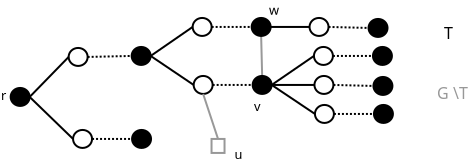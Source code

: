 <?xml version="1.0" encoding="UTF-8"?>
<dia:diagram xmlns:dia="http://www.lysator.liu.se/~alla/dia/">
  <dia:layer name="Hintergrund" visible="true">
    <dia:object type="Standard - Line" version="0" id="O0">
      <dia:attribute name="obj_pos">
        <dia:point val="16.525,9"/>
      </dia:attribute>
      <dia:attribute name="obj_bb">
        <dia:rectangle val="16.474,8.949;16.626,11.051"/>
      </dia:attribute>
      <dia:attribute name="conn_endpoints">
        <dia:point val="16.525,9"/>
        <dia:point val="16.575,11"/>
      </dia:attribute>
      <dia:attribute name="numcp">
        <dia:int val="1"/>
      </dia:attribute>
      <dia:attribute name="line_color">
        <dia:color val="#999999"/>
      </dia:attribute>
      <dia:attribute name="line_width">
        <dia:real val="0.1"/>
      </dia:attribute>
      <dia:connections>
        <dia:connection handle="0" to="O7" connection="6"/>
        <dia:connection handle="1" to="O12" connection="1"/>
      </dia:connections>
    </dia:object>
    <dia:object type="Standard - Ellipse" version="0" id="O1">
      <dia:attribute name="obj_pos">
        <dia:point val="4,11.6"/>
      </dia:attribute>
      <dia:attribute name="obj_bb">
        <dia:rectangle val="3.95,11.55;5,12.55"/>
      </dia:attribute>
      <dia:attribute name="elem_corner">
        <dia:point val="4,11.6"/>
      </dia:attribute>
      <dia:attribute name="elem_width">
        <dia:real val="0.95"/>
      </dia:attribute>
      <dia:attribute name="elem_height">
        <dia:real val="0.9"/>
      </dia:attribute>
      <dia:attribute name="inner_color">
        <dia:color val="#000000"/>
      </dia:attribute>
    </dia:object>
    <dia:object type="Standard - Ellipse" version="0" id="O2">
      <dia:attribute name="obj_pos">
        <dia:point val="6.9,9.6"/>
      </dia:attribute>
      <dia:attribute name="obj_bb">
        <dia:rectangle val="6.85,9.55;7.9,10.55"/>
      </dia:attribute>
      <dia:attribute name="elem_corner">
        <dia:point val="6.9,9.6"/>
      </dia:attribute>
      <dia:attribute name="elem_width">
        <dia:real val="0.95"/>
      </dia:attribute>
      <dia:attribute name="elem_height">
        <dia:real val="0.9"/>
      </dia:attribute>
    </dia:object>
    <dia:object type="Standard - Ellipse" version="0" id="O3">
      <dia:attribute name="obj_pos">
        <dia:point val="10.05,9.55"/>
      </dia:attribute>
      <dia:attribute name="obj_bb">
        <dia:rectangle val="10,9.5;11.05,10.5"/>
      </dia:attribute>
      <dia:attribute name="elem_corner">
        <dia:point val="10.05,9.55"/>
      </dia:attribute>
      <dia:attribute name="elem_width">
        <dia:real val="0.95"/>
      </dia:attribute>
      <dia:attribute name="elem_height">
        <dia:real val="0.9"/>
      </dia:attribute>
      <dia:attribute name="inner_color">
        <dia:color val="#000000"/>
      </dia:attribute>
    </dia:object>
    <dia:object type="Standard - Line" version="0" id="O4">
      <dia:attribute name="obj_pos">
        <dia:point val="4.95,12.05"/>
      </dia:attribute>
      <dia:attribute name="obj_bb">
        <dia:rectangle val="4.879,9.979;6.971,12.121"/>
      </dia:attribute>
      <dia:attribute name="conn_endpoints">
        <dia:point val="4.95,12.05"/>
        <dia:point val="6.9,10.05"/>
      </dia:attribute>
      <dia:attribute name="numcp">
        <dia:int val="1"/>
      </dia:attribute>
      <dia:connections>
        <dia:connection handle="0" to="O1" connection="4"/>
        <dia:connection handle="1" to="O2" connection="3"/>
      </dia:connections>
    </dia:object>
    <dia:object type="Standard - Line" version="0" id="O5">
      <dia:attribute name="obj_pos">
        <dia:point val="7.85,10.05"/>
      </dia:attribute>
      <dia:attribute name="obj_bb">
        <dia:rectangle val="7.799,9.949;10.101,10.101"/>
      </dia:attribute>
      <dia:attribute name="conn_endpoints">
        <dia:point val="7.85,10.05"/>
        <dia:point val="10.05,10"/>
      </dia:attribute>
      <dia:attribute name="numcp">
        <dia:int val="1"/>
      </dia:attribute>
      <dia:attribute name="line_style">
        <dia:enum val="4"/>
      </dia:attribute>
      <dia:connections>
        <dia:connection handle="0" to="O2" connection="4"/>
        <dia:connection handle="1" to="O3" connection="3"/>
      </dia:connections>
    </dia:object>
    <dia:object type="Standard - Ellipse" version="0" id="O6">
      <dia:attribute name="obj_pos">
        <dia:point val="13.1,8.1"/>
      </dia:attribute>
      <dia:attribute name="obj_bb">
        <dia:rectangle val="13.05,8.05;14.1,9.05"/>
      </dia:attribute>
      <dia:attribute name="elem_corner">
        <dia:point val="13.1,8.1"/>
      </dia:attribute>
      <dia:attribute name="elem_width">
        <dia:real val="0.95"/>
      </dia:attribute>
      <dia:attribute name="elem_height">
        <dia:real val="0.9"/>
      </dia:attribute>
    </dia:object>
    <dia:object type="Standard - Ellipse" version="0" id="O7">
      <dia:attribute name="obj_pos">
        <dia:point val="16.05,8.1"/>
      </dia:attribute>
      <dia:attribute name="obj_bb">
        <dia:rectangle val="16,8.05;17.05,9.05"/>
      </dia:attribute>
      <dia:attribute name="elem_corner">
        <dia:point val="16.05,8.1"/>
      </dia:attribute>
      <dia:attribute name="elem_width">
        <dia:real val="0.95"/>
      </dia:attribute>
      <dia:attribute name="elem_height">
        <dia:real val="0.9"/>
      </dia:attribute>
      <dia:attribute name="inner_color">
        <dia:color val="#000000"/>
      </dia:attribute>
    </dia:object>
    <dia:object type="Standard - Line" version="0" id="O8">
      <dia:attribute name="obj_pos">
        <dia:point val="11,10"/>
      </dia:attribute>
      <dia:attribute name="obj_bb">
        <dia:rectangle val="10.93,8.48;13.17,10.07"/>
      </dia:attribute>
      <dia:attribute name="conn_endpoints">
        <dia:point val="11,10"/>
        <dia:point val="13.1,8.55"/>
      </dia:attribute>
      <dia:attribute name="numcp">
        <dia:int val="1"/>
      </dia:attribute>
      <dia:connections>
        <dia:connection handle="0" to="O3" connection="4"/>
        <dia:connection handle="1" to="O6" connection="3"/>
      </dia:connections>
    </dia:object>
    <dia:object type="Standard - Line" version="0" id="O9">
      <dia:attribute name="obj_pos">
        <dia:point val="14.05,8.55"/>
      </dia:attribute>
      <dia:attribute name="obj_bb">
        <dia:rectangle val="14,8.5;16.1,8.6"/>
      </dia:attribute>
      <dia:attribute name="conn_endpoints">
        <dia:point val="14.05,8.55"/>
        <dia:point val="16.05,8.55"/>
      </dia:attribute>
      <dia:attribute name="numcp">
        <dia:int val="1"/>
      </dia:attribute>
      <dia:attribute name="line_style">
        <dia:enum val="4"/>
      </dia:attribute>
      <dia:connections>
        <dia:connection handle="0" to="O6" connection="4"/>
        <dia:connection handle="1" to="O7" connection="3"/>
      </dia:connections>
    </dia:object>
    <dia:object type="Standard - Ellipse" version="0" id="O10">
      <dia:attribute name="obj_pos">
        <dia:point val="13.15,11"/>
      </dia:attribute>
      <dia:attribute name="obj_bb">
        <dia:rectangle val="13.1,10.95;14.15,11.95"/>
      </dia:attribute>
      <dia:attribute name="elem_corner">
        <dia:point val="13.15,11"/>
      </dia:attribute>
      <dia:attribute name="elem_width">
        <dia:real val="0.95"/>
      </dia:attribute>
      <dia:attribute name="elem_height">
        <dia:real val="0.9"/>
      </dia:attribute>
    </dia:object>
    <dia:object type="Standard - Line" version="0" id="O11">
      <dia:attribute name="obj_pos">
        <dia:point val="11,10"/>
      </dia:attribute>
      <dia:attribute name="obj_bb">
        <dia:rectangle val="10.931,9.931;13.219,11.519"/>
      </dia:attribute>
      <dia:attribute name="conn_endpoints">
        <dia:point val="11,10"/>
        <dia:point val="13.15,11.45"/>
      </dia:attribute>
      <dia:attribute name="numcp">
        <dia:int val="1"/>
      </dia:attribute>
      <dia:connections>
        <dia:connection handle="0" to="O3" connection="4"/>
        <dia:connection handle="1" to="O10" connection="3"/>
      </dia:connections>
    </dia:object>
    <dia:object type="Standard - Ellipse" version="0" id="O12">
      <dia:attribute name="obj_pos">
        <dia:point val="16.1,11"/>
      </dia:attribute>
      <dia:attribute name="obj_bb">
        <dia:rectangle val="16.05,10.95;17.1,11.95"/>
      </dia:attribute>
      <dia:attribute name="elem_corner">
        <dia:point val="16.1,11"/>
      </dia:attribute>
      <dia:attribute name="elem_width">
        <dia:real val="0.95"/>
      </dia:attribute>
      <dia:attribute name="elem_height">
        <dia:real val="0.9"/>
      </dia:attribute>
      <dia:attribute name="inner_color">
        <dia:color val="#000000"/>
      </dia:attribute>
    </dia:object>
    <dia:object type="Standard - Line" version="0" id="O13">
      <dia:attribute name="obj_pos">
        <dia:point val="14.1,11.45"/>
      </dia:attribute>
      <dia:attribute name="obj_bb">
        <dia:rectangle val="14.05,11.4;16.15,11.5"/>
      </dia:attribute>
      <dia:attribute name="conn_endpoints">
        <dia:point val="14.1,11.45"/>
        <dia:point val="16.1,11.45"/>
      </dia:attribute>
      <dia:attribute name="numcp">
        <dia:int val="1"/>
      </dia:attribute>
      <dia:attribute name="line_style">
        <dia:enum val="4"/>
      </dia:attribute>
      <dia:connections>
        <dia:connection handle="0" to="O10" connection="4"/>
        <dia:connection handle="1" to="O12" connection="3"/>
      </dia:connections>
    </dia:object>
    <dia:object type="Standard - Ellipse" version="0" id="O14">
      <dia:attribute name="obj_pos">
        <dia:point val="7.12,13.7"/>
      </dia:attribute>
      <dia:attribute name="obj_bb">
        <dia:rectangle val="7.07,13.65;8.12,14.65"/>
      </dia:attribute>
      <dia:attribute name="elem_corner">
        <dia:point val="7.12,13.7"/>
      </dia:attribute>
      <dia:attribute name="elem_width">
        <dia:real val="0.95"/>
      </dia:attribute>
      <dia:attribute name="elem_height">
        <dia:real val="0.9"/>
      </dia:attribute>
    </dia:object>
    <dia:object type="Standard - Ellipse" version="0" id="O15">
      <dia:attribute name="obj_pos">
        <dia:point val="10.07,13.7"/>
      </dia:attribute>
      <dia:attribute name="obj_bb">
        <dia:rectangle val="10.02,13.65;11.07,14.65"/>
      </dia:attribute>
      <dia:attribute name="elem_corner">
        <dia:point val="10.07,13.7"/>
      </dia:attribute>
      <dia:attribute name="elem_width">
        <dia:real val="0.95"/>
      </dia:attribute>
      <dia:attribute name="elem_height">
        <dia:real val="0.9"/>
      </dia:attribute>
      <dia:attribute name="inner_color">
        <dia:color val="#000000"/>
      </dia:attribute>
    </dia:object>
    <dia:object type="Standard - Line" version="0" id="O16">
      <dia:attribute name="obj_pos">
        <dia:point val="4.95,12.05"/>
      </dia:attribute>
      <dia:attribute name="obj_bb">
        <dia:rectangle val="4.879,11.979;7.19,14.221"/>
      </dia:attribute>
      <dia:attribute name="conn_endpoints">
        <dia:point val="4.95,12.05"/>
        <dia:point val="7.12,14.15"/>
      </dia:attribute>
      <dia:attribute name="numcp">
        <dia:int val="1"/>
      </dia:attribute>
      <dia:connections>
        <dia:connection handle="0" to="O1" connection="4"/>
        <dia:connection handle="1" to="O14" connection="3"/>
      </dia:connections>
    </dia:object>
    <dia:object type="Standard - Line" version="0" id="O17">
      <dia:attribute name="obj_pos">
        <dia:point val="8.07,14.15"/>
      </dia:attribute>
      <dia:attribute name="obj_bb">
        <dia:rectangle val="8.02,14.1;10.12,14.2"/>
      </dia:attribute>
      <dia:attribute name="conn_endpoints">
        <dia:point val="8.07,14.15"/>
        <dia:point val="10.07,14.15"/>
      </dia:attribute>
      <dia:attribute name="numcp">
        <dia:int val="1"/>
      </dia:attribute>
      <dia:attribute name="line_style">
        <dia:enum val="4"/>
      </dia:attribute>
      <dia:connections>
        <dia:connection handle="0" to="O14" connection="4"/>
        <dia:connection handle="1" to="O15" connection="3"/>
      </dia:connections>
    </dia:object>
    <dia:object type="Standard - Text" version="0" id="O18">
      <dia:attribute name="obj_pos">
        <dia:point val="3.65,12.2"/>
      </dia:attribute>
      <dia:attribute name="obj_bb">
        <dia:rectangle val="3.544,11.587;3.756,12.387"/>
      </dia:attribute>
      <dia:attribute name="text">
        <dia:composite type="text">
          <dia:attribute name="string">
            <dia:string>#r#</dia:string>
          </dia:attribute>
          <dia:attribute name="font">
            <dia:font name="Helvetica"/>
          </dia:attribute>
          <dia:attribute name="height">
            <dia:real val="0.8"/>
          </dia:attribute>
          <dia:attribute name="pos">
            <dia:point val="3.65,12.2"/>
          </dia:attribute>
          <dia:attribute name="color">
            <dia:color val="#000000"/>
          </dia:attribute>
          <dia:attribute name="alignment">
            <dia:enum val="1"/>
          </dia:attribute>
        </dia:composite>
      </dia:attribute>
    </dia:object>
    <dia:object type="Standard - Text" version="0" id="O19">
      <dia:attribute name="obj_pos">
        <dia:point val="16.344,12.75"/>
      </dia:attribute>
      <dia:attribute name="obj_bb">
        <dia:rectangle val="16.101,12.087;16.538,13.037"/>
      </dia:attribute>
      <dia:attribute name="text">
        <dia:composite type="text">
          <dia:attribute name="string">
            <dia:string>#v#</dia:string>
          </dia:attribute>
          <dia:attribute name="font">
            <dia:font name="Helvetica"/>
          </dia:attribute>
          <dia:attribute name="height">
            <dia:real val="0.8"/>
          </dia:attribute>
          <dia:attribute name="pos">
            <dia:point val="16.344,12.75"/>
          </dia:attribute>
          <dia:attribute name="color">
            <dia:color val="#000000"/>
          </dia:attribute>
          <dia:attribute name="alignment">
            <dia:enum val="1"/>
          </dia:attribute>
        </dia:composite>
      </dia:attribute>
    </dia:object>
    <dia:object type="Standard - Text" version="0" id="O20">
      <dia:attribute name="obj_pos">
        <dia:point val="17.173,7.938"/>
      </dia:attribute>
      <dia:attribute name="obj_bb">
        <dia:rectangle val="16.806,7.275;17.49,8.225"/>
      </dia:attribute>
      <dia:attribute name="text">
        <dia:composite type="text">
          <dia:attribute name="string">
            <dia:string>#w#</dia:string>
          </dia:attribute>
          <dia:attribute name="font">
            <dia:font name="Helvetica"/>
          </dia:attribute>
          <dia:attribute name="height">
            <dia:real val="0.8"/>
          </dia:attribute>
          <dia:attribute name="pos">
            <dia:point val="17.173,7.938"/>
          </dia:attribute>
          <dia:attribute name="color">
            <dia:color val="#000000"/>
          </dia:attribute>
          <dia:attribute name="alignment">
            <dia:enum val="1"/>
          </dia:attribute>
        </dia:composite>
      </dia:attribute>
    </dia:object>
    <dia:object type="Standard - Line" version="0" id="O21">
      <dia:attribute name="obj_pos">
        <dia:point val="18.944,8.55"/>
      </dia:attribute>
      <dia:attribute name="obj_bb">
        <dia:rectangle val="16.95,8.5;18.994,8.6"/>
      </dia:attribute>
      <dia:attribute name="conn_endpoints">
        <dia:point val="18.944,8.55"/>
        <dia:point val="17,8.55"/>
      </dia:attribute>
      <dia:attribute name="numcp">
        <dia:int val="1"/>
      </dia:attribute>
      <dia:connections>
        <dia:connection handle="0" to="O22" connection="3"/>
        <dia:connection handle="1" to="O7" connection="4"/>
      </dia:connections>
    </dia:object>
    <dia:object type="Standard - Ellipse" version="0" id="O22">
      <dia:attribute name="obj_pos">
        <dia:point val="18.944,8.1"/>
      </dia:attribute>
      <dia:attribute name="obj_bb">
        <dia:rectangle val="18.894,8.05;19.944,9.05"/>
      </dia:attribute>
      <dia:attribute name="elem_corner">
        <dia:point val="18.944,8.1"/>
      </dia:attribute>
      <dia:attribute name="elem_width">
        <dia:real val="0.95"/>
      </dia:attribute>
      <dia:attribute name="elem_height">
        <dia:real val="0.9"/>
      </dia:attribute>
    </dia:object>
    <dia:object type="Standard - Ellipse" version="0" id="O23">
      <dia:attribute name="obj_pos">
        <dia:point val="21.894,8.15"/>
      </dia:attribute>
      <dia:attribute name="obj_bb">
        <dia:rectangle val="21.844,8.1;22.894,9.1"/>
      </dia:attribute>
      <dia:attribute name="elem_corner">
        <dia:point val="21.894,8.15"/>
      </dia:attribute>
      <dia:attribute name="elem_width">
        <dia:real val="0.95"/>
      </dia:attribute>
      <dia:attribute name="elem_height">
        <dia:real val="0.9"/>
      </dia:attribute>
      <dia:attribute name="inner_color">
        <dia:color val="#000000"/>
      </dia:attribute>
    </dia:object>
    <dia:object type="Standard - Line" version="0" id="O24">
      <dia:attribute name="obj_pos">
        <dia:point val="19.894,8.55"/>
      </dia:attribute>
      <dia:attribute name="obj_bb">
        <dia:rectangle val="19.843,8.499;21.946,8.651"/>
      </dia:attribute>
      <dia:attribute name="conn_endpoints">
        <dia:point val="19.894,8.55"/>
        <dia:point val="21.894,8.6"/>
      </dia:attribute>
      <dia:attribute name="numcp">
        <dia:int val="1"/>
      </dia:attribute>
      <dia:attribute name="line_style">
        <dia:enum val="4"/>
      </dia:attribute>
      <dia:connections>
        <dia:connection handle="0" to="O22" connection="4"/>
        <dia:connection handle="1" to="O23" connection="3"/>
      </dia:connections>
    </dia:object>
    <dia:object type="Standard - Ellipse" version="0" id="O25">
      <dia:attribute name="obj_pos">
        <dia:point val="19.164,9.55"/>
      </dia:attribute>
      <dia:attribute name="obj_bb">
        <dia:rectangle val="19.114,9.5;20.164,10.5"/>
      </dia:attribute>
      <dia:attribute name="elem_corner">
        <dia:point val="19.164,9.55"/>
      </dia:attribute>
      <dia:attribute name="elem_width">
        <dia:real val="0.95"/>
      </dia:attribute>
      <dia:attribute name="elem_height">
        <dia:real val="0.9"/>
      </dia:attribute>
    </dia:object>
    <dia:object type="Standard - Ellipse" version="0" id="O26">
      <dia:attribute name="obj_pos">
        <dia:point val="22.114,9.55"/>
      </dia:attribute>
      <dia:attribute name="obj_bb">
        <dia:rectangle val="22.064,9.5;23.114,10.5"/>
      </dia:attribute>
      <dia:attribute name="elem_corner">
        <dia:point val="22.114,9.55"/>
      </dia:attribute>
      <dia:attribute name="elem_width">
        <dia:real val="0.95"/>
      </dia:attribute>
      <dia:attribute name="elem_height">
        <dia:real val="0.9"/>
      </dia:attribute>
      <dia:attribute name="inner_color">
        <dia:color val="#000000"/>
      </dia:attribute>
    </dia:object>
    <dia:object type="Standard - Line" version="0" id="O27">
      <dia:attribute name="obj_pos">
        <dia:point val="17.05,11.45"/>
      </dia:attribute>
      <dia:attribute name="obj_bb">
        <dia:rectangle val="16.98,9.93;19.233,11.52"/>
      </dia:attribute>
      <dia:attribute name="conn_endpoints">
        <dia:point val="17.05,11.45"/>
        <dia:point val="19.164,10"/>
      </dia:attribute>
      <dia:attribute name="numcp">
        <dia:int val="1"/>
      </dia:attribute>
      <dia:connections>
        <dia:connection handle="0" to="O12" connection="4"/>
        <dia:connection handle="1" to="O25" connection="3"/>
      </dia:connections>
    </dia:object>
    <dia:object type="Standard - Line" version="0" id="O28">
      <dia:attribute name="obj_pos">
        <dia:point val="20.114,10"/>
      </dia:attribute>
      <dia:attribute name="obj_bb">
        <dia:rectangle val="20.064,9.95;22.164,10.05"/>
      </dia:attribute>
      <dia:attribute name="conn_endpoints">
        <dia:point val="20.114,10"/>
        <dia:point val="22.114,10"/>
      </dia:attribute>
      <dia:attribute name="numcp">
        <dia:int val="1"/>
      </dia:attribute>
      <dia:attribute name="line_style">
        <dia:enum val="4"/>
      </dia:attribute>
      <dia:connections>
        <dia:connection handle="0" to="O25" connection="4"/>
        <dia:connection handle="1" to="O26" connection="3"/>
      </dia:connections>
    </dia:object>
    <dia:object type="Standard - Ellipse" version="0" id="O29">
      <dia:attribute name="obj_pos">
        <dia:point val="19.214,12.45"/>
      </dia:attribute>
      <dia:attribute name="obj_bb">
        <dia:rectangle val="19.164,12.4;20.214,13.4"/>
      </dia:attribute>
      <dia:attribute name="elem_corner">
        <dia:point val="19.214,12.45"/>
      </dia:attribute>
      <dia:attribute name="elem_width">
        <dia:real val="0.95"/>
      </dia:attribute>
      <dia:attribute name="elem_height">
        <dia:real val="0.9"/>
      </dia:attribute>
    </dia:object>
    <dia:object type="Standard - Line" version="0" id="O30">
      <dia:attribute name="obj_pos">
        <dia:point val="17.05,11.45"/>
      </dia:attribute>
      <dia:attribute name="obj_bb">
        <dia:rectangle val="16.981,11.381;19.283,12.969"/>
      </dia:attribute>
      <dia:attribute name="conn_endpoints">
        <dia:point val="17.05,11.45"/>
        <dia:point val="19.214,12.9"/>
      </dia:attribute>
      <dia:attribute name="numcp">
        <dia:int val="1"/>
      </dia:attribute>
      <dia:connections>
        <dia:connection handle="0" to="O12" connection="4"/>
        <dia:connection handle="1" to="O29" connection="3"/>
      </dia:connections>
    </dia:object>
    <dia:object type="Standard - Ellipse" version="0" id="O31">
      <dia:attribute name="obj_pos">
        <dia:point val="22.164,12.45"/>
      </dia:attribute>
      <dia:attribute name="obj_bb">
        <dia:rectangle val="22.114,12.4;23.164,13.4"/>
      </dia:attribute>
      <dia:attribute name="elem_corner">
        <dia:point val="22.164,12.45"/>
      </dia:attribute>
      <dia:attribute name="elem_width">
        <dia:real val="0.95"/>
      </dia:attribute>
      <dia:attribute name="elem_height">
        <dia:real val="0.9"/>
      </dia:attribute>
      <dia:attribute name="inner_color">
        <dia:color val="#000000"/>
      </dia:attribute>
    </dia:object>
    <dia:object type="Standard - Line" version="0" id="O32">
      <dia:attribute name="obj_pos">
        <dia:point val="20.164,12.9"/>
      </dia:attribute>
      <dia:attribute name="obj_bb">
        <dia:rectangle val="20.114,12.85;22.214,12.95"/>
      </dia:attribute>
      <dia:attribute name="conn_endpoints">
        <dia:point val="20.164,12.9"/>
        <dia:point val="22.164,12.9"/>
      </dia:attribute>
      <dia:attribute name="numcp">
        <dia:int val="1"/>
      </dia:attribute>
      <dia:attribute name="line_style">
        <dia:enum val="4"/>
      </dia:attribute>
      <dia:connections>
        <dia:connection handle="0" to="O29" connection="4"/>
        <dia:connection handle="1" to="O31" connection="3"/>
      </dia:connections>
    </dia:object>
    <dia:object type="Standard - Line" version="0" id="O33">
      <dia:attribute name="obj_pos">
        <dia:point val="19.189,11.45"/>
      </dia:attribute>
      <dia:attribute name="obj_bb">
        <dia:rectangle val="17,11.4;19.239,11.5"/>
      </dia:attribute>
      <dia:attribute name="conn_endpoints">
        <dia:point val="19.189,11.45"/>
        <dia:point val="17.05,11.45"/>
      </dia:attribute>
      <dia:attribute name="numcp">
        <dia:int val="1"/>
      </dia:attribute>
      <dia:connections>
        <dia:connection handle="0" to="O34" connection="3"/>
        <dia:connection handle="1" to="O12" connection="4"/>
      </dia:connections>
    </dia:object>
    <dia:object type="Standard - Ellipse" version="0" id="O34">
      <dia:attribute name="obj_pos">
        <dia:point val="19.189,11"/>
      </dia:attribute>
      <dia:attribute name="obj_bb">
        <dia:rectangle val="19.139,10.95;20.189,11.95"/>
      </dia:attribute>
      <dia:attribute name="elem_corner">
        <dia:point val="19.189,11"/>
      </dia:attribute>
      <dia:attribute name="elem_width">
        <dia:real val="0.95"/>
      </dia:attribute>
      <dia:attribute name="elem_height">
        <dia:real val="0.9"/>
      </dia:attribute>
    </dia:object>
    <dia:object type="Standard - Ellipse" version="0" id="O35">
      <dia:attribute name="obj_pos">
        <dia:point val="22.139,11.05"/>
      </dia:attribute>
      <dia:attribute name="obj_bb">
        <dia:rectangle val="22.089,11;23.139,12"/>
      </dia:attribute>
      <dia:attribute name="elem_corner">
        <dia:point val="22.139,11.05"/>
      </dia:attribute>
      <dia:attribute name="elem_width">
        <dia:real val="0.95"/>
      </dia:attribute>
      <dia:attribute name="elem_height">
        <dia:real val="0.9"/>
      </dia:attribute>
      <dia:attribute name="inner_color">
        <dia:color val="#000000"/>
      </dia:attribute>
    </dia:object>
    <dia:object type="Standard - Line" version="0" id="O36">
      <dia:attribute name="obj_pos">
        <dia:point val="20.139,11.45"/>
      </dia:attribute>
      <dia:attribute name="obj_bb">
        <dia:rectangle val="20.088,11.399;22.19,11.551"/>
      </dia:attribute>
      <dia:attribute name="conn_endpoints">
        <dia:point val="20.139,11.45"/>
        <dia:point val="22.139,11.5"/>
      </dia:attribute>
      <dia:attribute name="numcp">
        <dia:int val="1"/>
      </dia:attribute>
      <dia:attribute name="line_style">
        <dia:enum val="4"/>
      </dia:attribute>
      <dia:connections>
        <dia:connection handle="0" to="O34" connection="4"/>
        <dia:connection handle="1" to="O35" connection="3"/>
      </dia:connections>
    </dia:object>
    <dia:object type="Standard - Box" version="0" id="O37">
      <dia:attribute name="obj_pos">
        <dia:point val="14.044,14.15"/>
      </dia:attribute>
      <dia:attribute name="obj_bb">
        <dia:rectangle val="13.994,14.1;14.744,14.9"/>
      </dia:attribute>
      <dia:attribute name="elem_corner">
        <dia:point val="14.044,14.15"/>
      </dia:attribute>
      <dia:attribute name="elem_width">
        <dia:real val="0.65"/>
      </dia:attribute>
      <dia:attribute name="elem_height">
        <dia:real val="0.7"/>
      </dia:attribute>
      <dia:attribute name="border_width">
        <dia:real val="0.1"/>
      </dia:attribute>
      <dia:attribute name="border_color">
        <dia:color val="#989898"/>
      </dia:attribute>
      <dia:attribute name="show_background">
        <dia:boolean val="true"/>
      </dia:attribute>
    </dia:object>
    <dia:object type="Standard - Line" version="0" id="O38">
      <dia:attribute name="obj_pos">
        <dia:point val="13.625,11.9"/>
      </dia:attribute>
      <dia:attribute name="obj_bb">
        <dia:rectangle val="13.562,11.837;14.433,14.213"/>
      </dia:attribute>
      <dia:attribute name="conn_endpoints">
        <dia:point val="13.625,11.9"/>
        <dia:point val="14.369,14.15"/>
      </dia:attribute>
      <dia:attribute name="numcp">
        <dia:int val="1"/>
      </dia:attribute>
      <dia:attribute name="line_color">
        <dia:color val="#999999"/>
      </dia:attribute>
      <dia:attribute name="line_width">
        <dia:real val="0.1"/>
      </dia:attribute>
      <dia:connections>
        <dia:connection handle="0" to="O10" connection="6"/>
        <dia:connection handle="1" to="O37" connection="1"/>
      </dia:connections>
    </dia:object>
    <dia:object type="Standard - Text" version="0" id="O39">
      <dia:attribute name="obj_pos">
        <dia:point val="15.394,15.15"/>
      </dia:attribute>
      <dia:attribute name="obj_bb">
        <dia:rectangle val="15.218,14.487;15.62,15.437"/>
      </dia:attribute>
      <dia:attribute name="text">
        <dia:composite type="text">
          <dia:attribute name="string">
            <dia:string>#u#</dia:string>
          </dia:attribute>
          <dia:attribute name="font">
            <dia:font name="Helvetica"/>
          </dia:attribute>
          <dia:attribute name="height">
            <dia:real val="0.8"/>
          </dia:attribute>
          <dia:attribute name="pos">
            <dia:point val="15.394,15.15"/>
          </dia:attribute>
          <dia:attribute name="color">
            <dia:color val="#000000"/>
          </dia:attribute>
          <dia:attribute name="alignment">
            <dia:enum val="1"/>
          </dia:attribute>
        </dia:composite>
      </dia:attribute>
    </dia:object>
    <dia:object type="Standard - Text" version="0" id="O40">
      <dia:attribute name="obj_pos">
        <dia:point val="25.894,9.15"/>
      </dia:attribute>
      <dia:attribute name="obj_bb">
        <dia:rectangle val="25.586,8.384;26.202,9.384"/>
      </dia:attribute>
      <dia:attribute name="text">
        <dia:composite type="text">
          <dia:attribute name="string">
            <dia:string>#T#</dia:string>
          </dia:attribute>
          <dia:attribute name="font">
            <dia:font name="Helvetica"/>
          </dia:attribute>
          <dia:attribute name="height">
            <dia:real val="1"/>
          </dia:attribute>
          <dia:attribute name="pos">
            <dia:point val="25.894,9.15"/>
          </dia:attribute>
          <dia:attribute name="color">
            <dia:color val="#000000"/>
          </dia:attribute>
          <dia:attribute name="alignment">
            <dia:enum val="1"/>
          </dia:attribute>
        </dia:composite>
      </dia:attribute>
    </dia:object>
    <dia:object type="Standard - Text" version="0" id="O41">
      <dia:attribute name="obj_pos">
        <dia:point val="26.094,12.15"/>
      </dia:attribute>
      <dia:attribute name="obj_bb">
        <dia:rectangle val="25.082,11.334;27.156,12.484"/>
      </dia:attribute>
      <dia:attribute name="text">
        <dia:composite type="text">
          <dia:attribute name="string">
            <dia:string>#G \T#</dia:string>
          </dia:attribute>
          <dia:attribute name="font">
            <dia:font name="Helvetica"/>
          </dia:attribute>
          <dia:attribute name="height">
            <dia:real val="1"/>
          </dia:attribute>
          <dia:attribute name="pos">
            <dia:point val="26.094,12.15"/>
          </dia:attribute>
          <dia:attribute name="color">
            <dia:color val="#989898"/>
          </dia:attribute>
          <dia:attribute name="alignment">
            <dia:enum val="1"/>
          </dia:attribute>
        </dia:composite>
      </dia:attribute>
    </dia:object>
  </dia:layer>
</dia:diagram>
